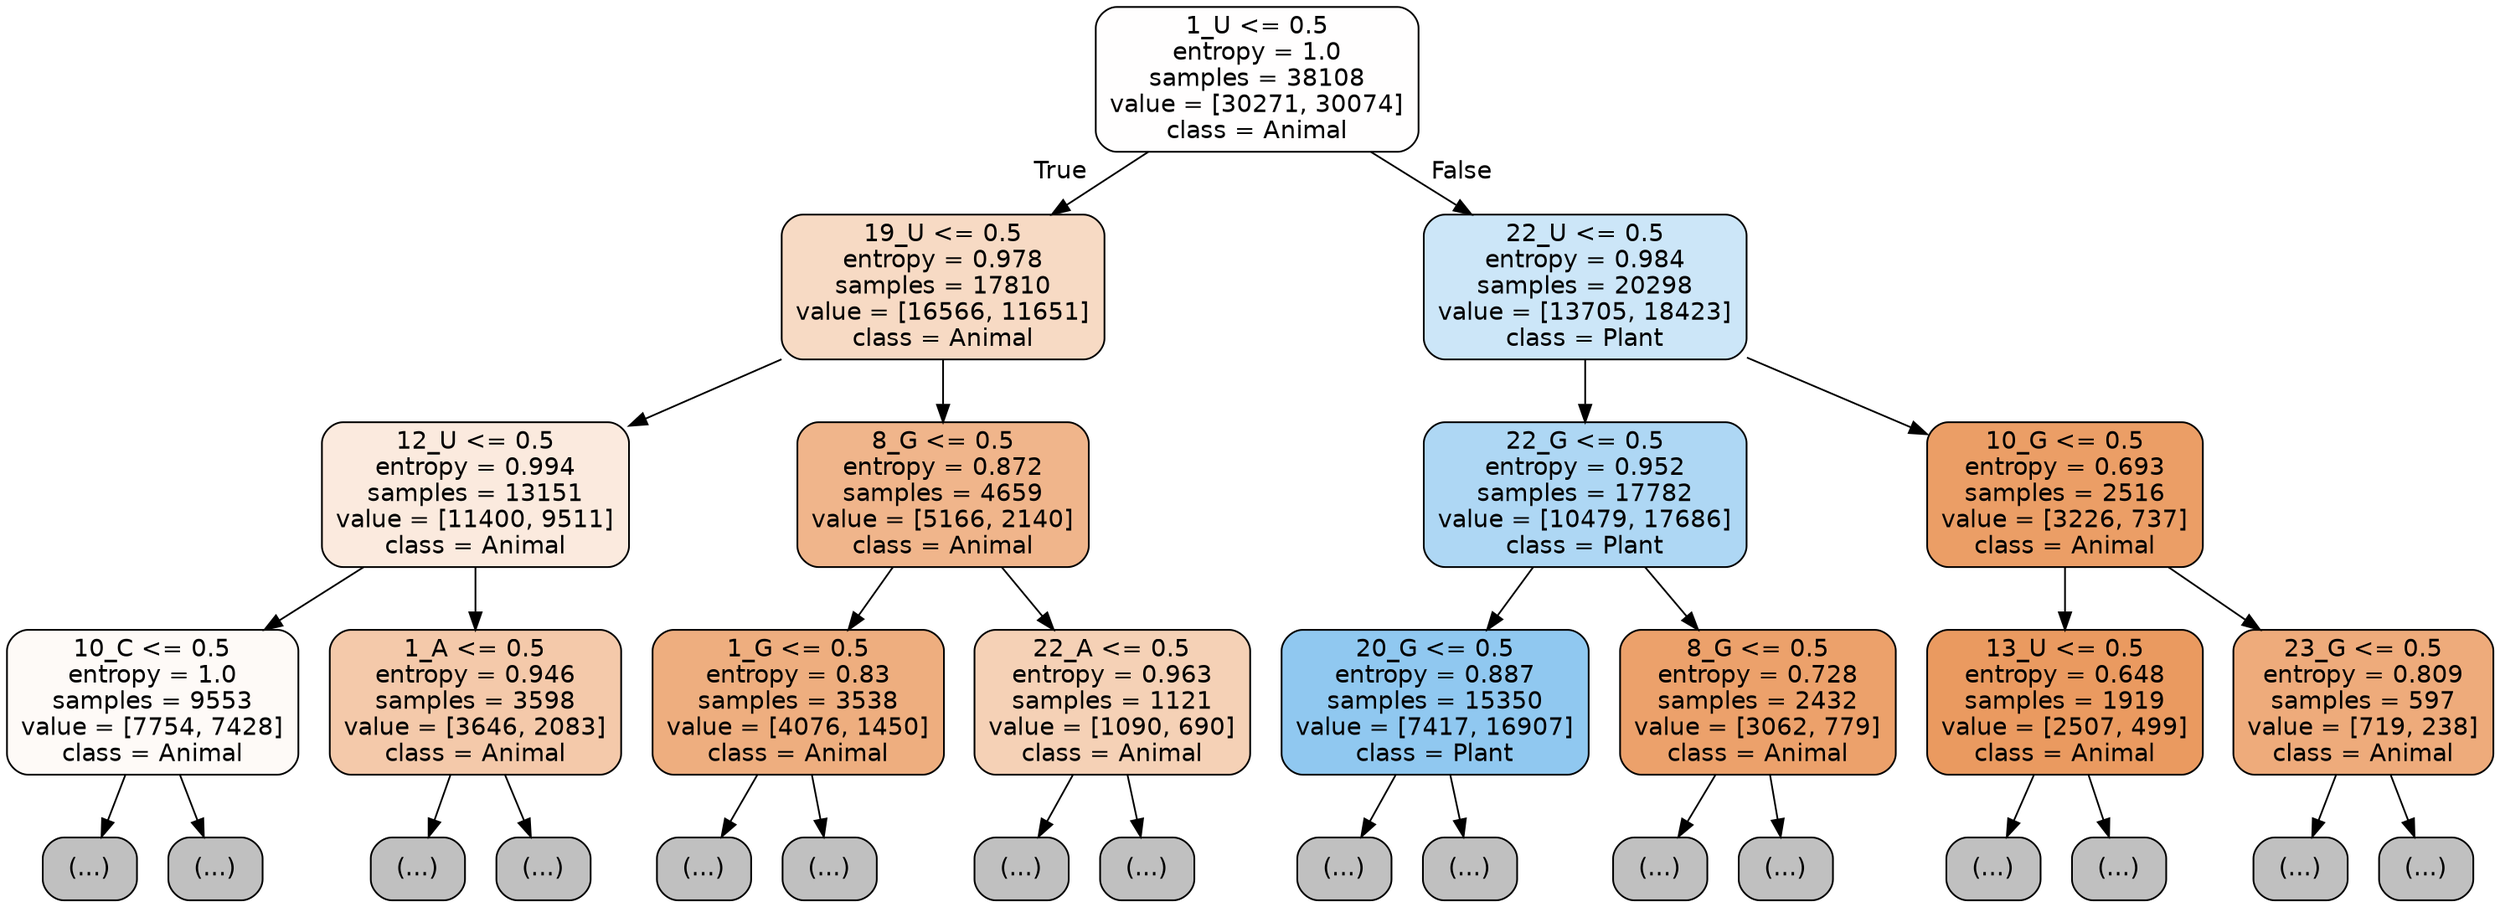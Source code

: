 digraph Tree {
node [shape=box, style="filled, rounded", color="black", fontname="helvetica"] ;
edge [fontname="helvetica"] ;
0 [label="1_U <= 0.5\nentropy = 1.0\nsamples = 38108\nvalue = [30271, 30074]\nclass = Animal", fillcolor="#fffefe"] ;
1 [label="19_U <= 0.5\nentropy = 0.978\nsamples = 17810\nvalue = [16566, 11651]\nclass = Animal", fillcolor="#f7dac4"] ;
0 -> 1 [labeldistance=2.5, labelangle=45, headlabel="True"] ;
2 [label="12_U <= 0.5\nentropy = 0.994\nsamples = 13151\nvalue = [11400, 9511]\nclass = Animal", fillcolor="#fbeade"] ;
1 -> 2 ;
3 [label="10_C <= 0.5\nentropy = 1.0\nsamples = 9553\nvalue = [7754, 7428]\nclass = Animal", fillcolor="#fefaf7"] ;
2 -> 3 ;
4 [label="(...)", fillcolor="#C0C0C0"] ;
3 -> 4 ;
3823 [label="(...)", fillcolor="#C0C0C0"] ;
3 -> 3823 ;
4954 [label="1_A <= 0.5\nentropy = 0.946\nsamples = 3598\nvalue = [3646, 2083]\nclass = Animal", fillcolor="#f4c9aa"] ;
2 -> 4954 ;
4955 [label="(...)", fillcolor="#C0C0C0"] ;
4954 -> 4955 ;
6146 [label="(...)", fillcolor="#C0C0C0"] ;
4954 -> 6146 ;
6967 [label="8_G <= 0.5\nentropy = 0.872\nsamples = 4659\nvalue = [5166, 2140]\nclass = Animal", fillcolor="#f0b58b"] ;
1 -> 6967 ;
6968 [label="1_G <= 0.5\nentropy = 0.83\nsamples = 3538\nvalue = [4076, 1450]\nclass = Animal", fillcolor="#eeae7f"] ;
6967 -> 6968 ;
6969 [label="(...)", fillcolor="#C0C0C0"] ;
6968 -> 6969 ;
8300 [label="(...)", fillcolor="#C0C0C0"] ;
6968 -> 8300 ;
8745 [label="22_A <= 0.5\nentropy = 0.963\nsamples = 1121\nvalue = [1090, 690]\nclass = Animal", fillcolor="#f5d1b6"] ;
6967 -> 8745 ;
8746 [label="(...)", fillcolor="#C0C0C0"] ;
8745 -> 8746 ;
9299 [label="(...)", fillcolor="#C0C0C0"] ;
8745 -> 9299 ;
9364 [label="22_U <= 0.5\nentropy = 0.984\nsamples = 20298\nvalue = [13705, 18423]\nclass = Plant", fillcolor="#cce6f8"] ;
0 -> 9364 [labeldistance=2.5, labelangle=-45, headlabel="False"] ;
9365 [label="22_G <= 0.5\nentropy = 0.952\nsamples = 17782\nvalue = [10479, 17686]\nclass = Plant", fillcolor="#aed7f4"] ;
9364 -> 9365 ;
9366 [label="20_G <= 0.5\nentropy = 0.887\nsamples = 15350\nvalue = [7417, 16907]\nclass = Plant", fillcolor="#90c8f0"] ;
9365 -> 9366 ;
9367 [label="(...)", fillcolor="#C0C0C0"] ;
9366 -> 9367 ;
13414 [label="(...)", fillcolor="#C0C0C0"] ;
9366 -> 13414 ;
14807 [label="8_G <= 0.5\nentropy = 0.728\nsamples = 2432\nvalue = [3062, 779]\nclass = Animal", fillcolor="#eca16b"] ;
9365 -> 14807 ;
14808 [label="(...)", fillcolor="#C0C0C0"] ;
14807 -> 14808 ;
15395 [label="(...)", fillcolor="#C0C0C0"] ;
14807 -> 15395 ;
15634 [label="10_G <= 0.5\nentropy = 0.693\nsamples = 2516\nvalue = [3226, 737]\nclass = Animal", fillcolor="#eb9e66"] ;
9364 -> 15634 ;
15635 [label="13_U <= 0.5\nentropy = 0.648\nsamples = 1919\nvalue = [2507, 499]\nclass = Animal", fillcolor="#ea9a60"] ;
15634 -> 15635 ;
15636 [label="(...)", fillcolor="#C0C0C0"] ;
15635 -> 15636 ;
16159 [label="(...)", fillcolor="#C0C0C0"] ;
15635 -> 16159 ;
16368 [label="23_G <= 0.5\nentropy = 0.809\nsamples = 597\nvalue = [719, 238]\nclass = Animal", fillcolor="#eeab7b"] ;
15634 -> 16368 ;
16369 [label="(...)", fillcolor="#C0C0C0"] ;
16368 -> 16369 ;
16574 [label="(...)", fillcolor="#C0C0C0"] ;
16368 -> 16574 ;
}